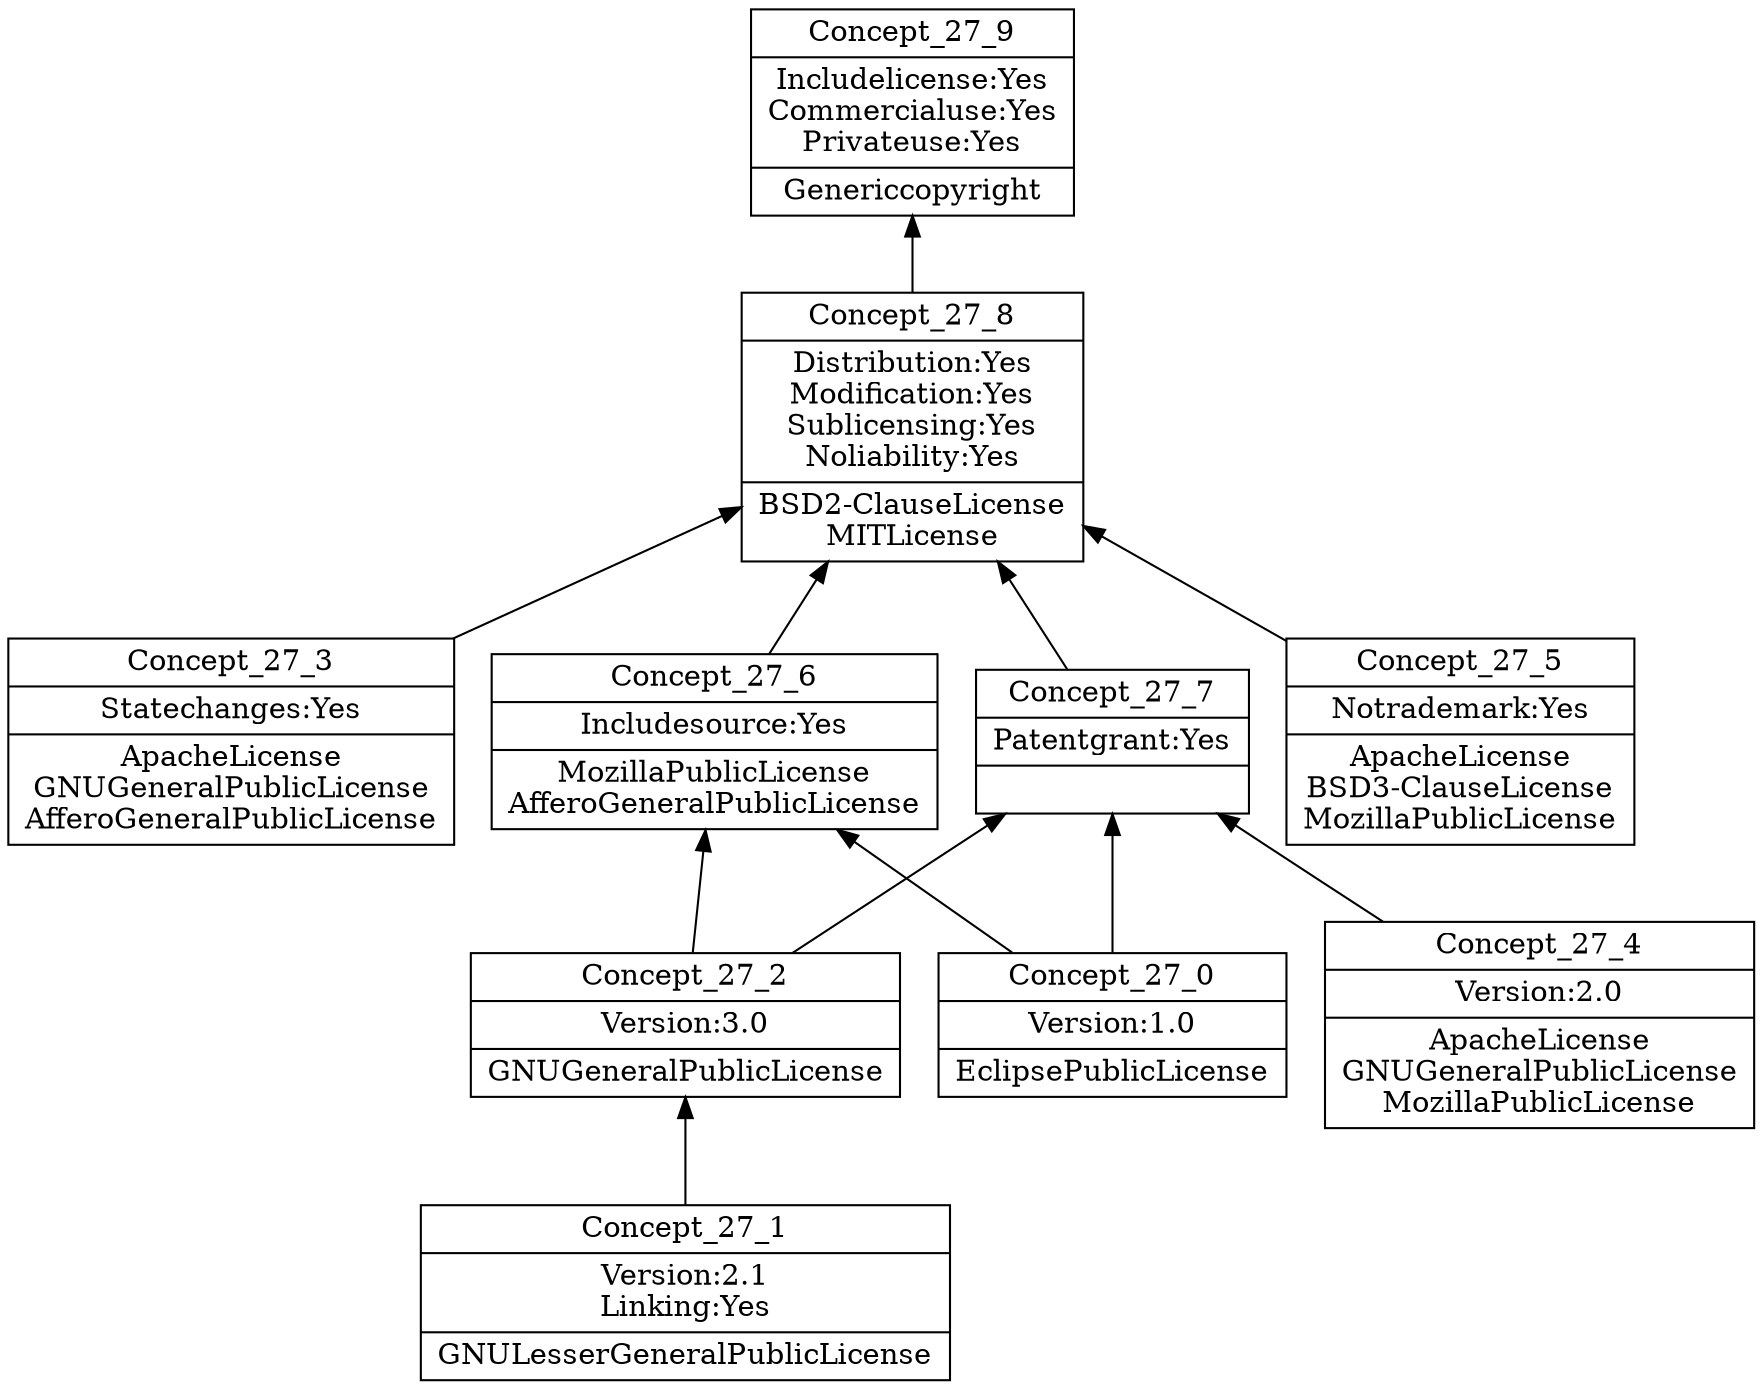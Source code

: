 digraph G { 
	rankdir=BT;
subgraph 27 { 
label="27";
1 [shape=record,label="{Concept_27_0|Version:1.0\n|EclipsePublicLicense\n}"];
2 [shape=record,label="{Concept_27_1|Version:2.1\nLinking:Yes\n|GNULesserGeneralPublicLicense\n}"];
3 [shape=record,label="{Concept_27_2|Version:3.0\n|GNUGeneralPublicLicense\n}"];
4 [shape=record,label="{Concept_27_4|Version:2.0\n|ApacheLicense\nGNUGeneralPublicLicense\nMozillaPublicLicense\n}"];
5 [shape=record,label="{Concept_27_3|Statechanges:Yes\n|ApacheLicense\nGNUGeneralPublicLicense\nAfferoGeneralPublicLicense\n}"];
6 [shape=record,label="{Concept_27_6|Includesource:Yes\n|MozillaPublicLicense\nAfferoGeneralPublicLicense\n}"];
7 [shape=record,label="{Concept_27_7|Patentgrant:Yes\n|}"];
8 [shape=record,label="{Concept_27_8|Distribution:Yes\nModification:Yes\nSublicensing:Yes\nNoliability:Yes\n|BSD2-ClauseLicense\nMITLicense\n}"];
9 [shape=record,label="{Concept_27_9|Includelicense:Yes\nCommercialuse:Yes\nPrivateuse:Yes\n|Genericcopyright\n}"];
10 [shape=record,label="{Concept_27_5|Notrademark:Yes\n|ApacheLicense\nBSD3-ClauseLicense\nMozillaPublicLicense\n}"];
	2 -> 3
	1 -> 6
	3 -> 6
	1 -> 7
	3 -> 7
	4 -> 7
	7 -> 8
	5 -> 8
	10 -> 8
	6 -> 8
	8 -> 9
}
}